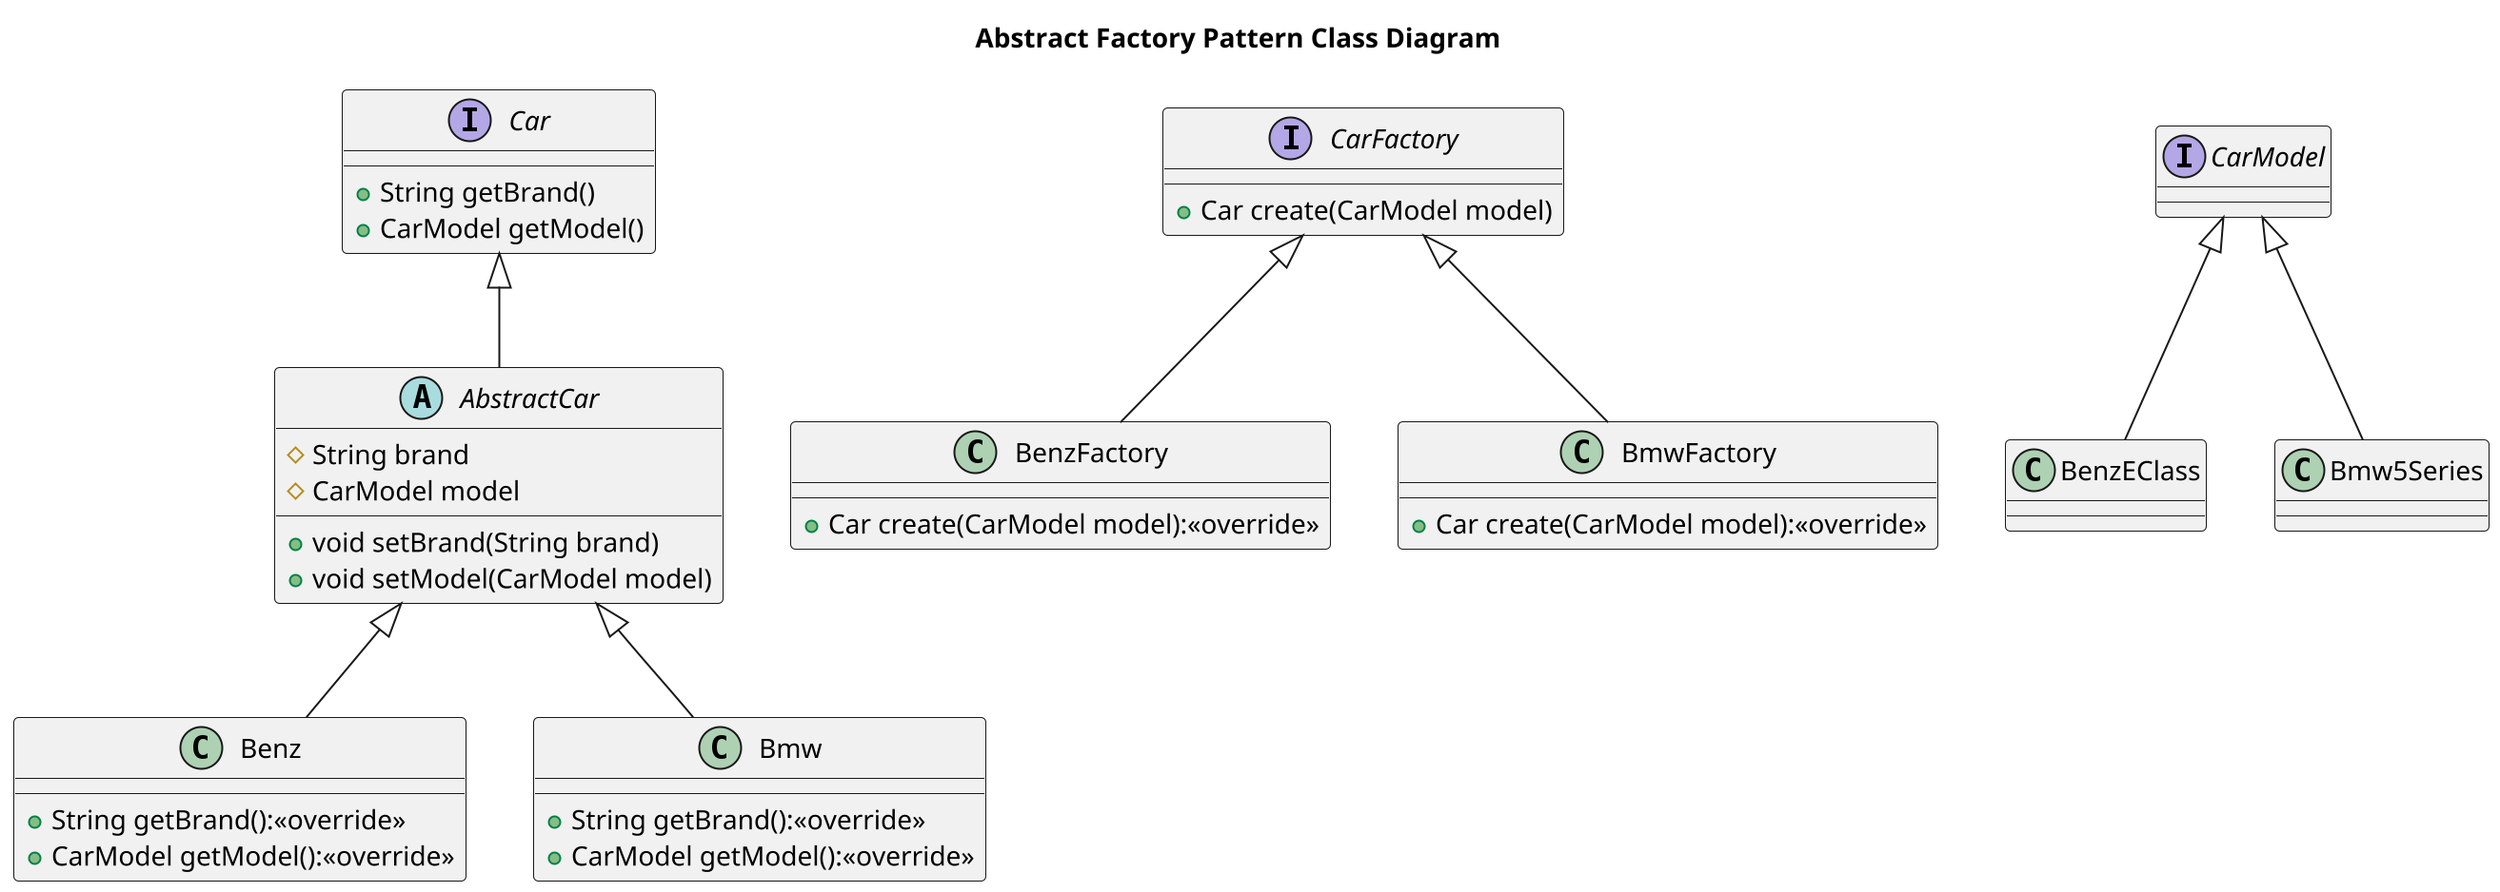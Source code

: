 @startuml Abstract Factory Pattern Class Diagram
skinparam defaultFontName D2Coding

scale 2
title Abstract Factory Pattern Class Diagram

interface Car {
  +String getBrand()
  +CarModel getModel()
}
abstract class AbstractCar {
  #String brand
  #CarModel model
  +void setBrand(String brand)
  +void setModel(CarModel model)
}
class Benz {
  +String getBrand():<<override>>
  +CarModel getModel():<<override>>
}
class Bmw {
  +String getBrand():<<override>>
  +CarModel getModel():<<override>>
}

interface CarFactory {
  +Car create(CarModel model)
}

class BenzFactory {
  +Car create(CarModel model):<<override>>
}

class BmwFactory {
  +Car create(CarModel model):<<override>>
}

interface CarModel {

}

class BenzEClass {
  
}

class Bmw5Series {
  
}



Car <|-- AbstractCar
AbstractCar <|-- Benz
AbstractCar <|-- Bmw

CarFactory <|-- BenzFactory
CarFactory <|-- BmwFactory

CarModel <|-- BenzEClass
CarModel <|-- Bmw5Series

@enduml
